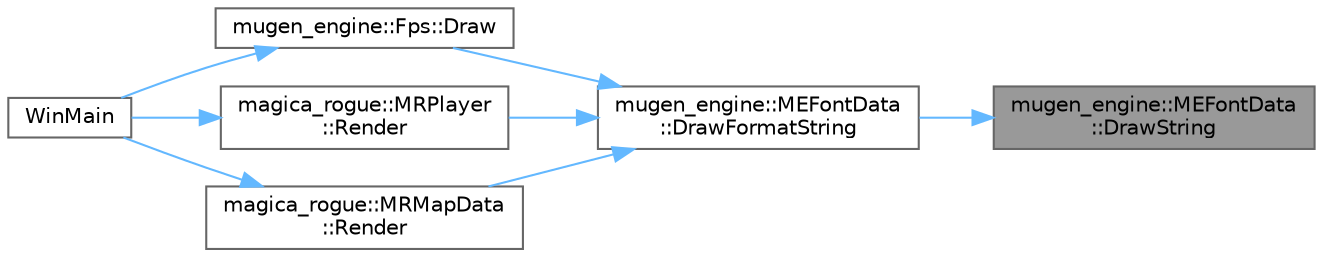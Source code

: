digraph "mugen_engine::MEFontData::DrawString"
{
 // LATEX_PDF_SIZE
  bgcolor="transparent";
  edge [fontname=Helvetica,fontsize=10,labelfontname=Helvetica,labelfontsize=10];
  node [fontname=Helvetica,fontsize=10,shape=box,height=0.2,width=0.4];
  rankdir="RL";
  Node1 [id="Node000001",label="mugen_engine::MEFontData\l::DrawString",height=0.2,width=0.4,color="gray40", fillcolor="grey60", style="filled", fontcolor="black",tooltip="文字列の描画を行う"];
  Node1 -> Node2 [id="edge8_Node000001_Node000002",dir="back",color="steelblue1",style="solid",tooltip=" "];
  Node2 [id="Node000002",label="mugen_engine::MEFontData\l::DrawFormatString",height=0.2,width=0.4,color="grey40", fillcolor="white", style="filled",URL="$classmugen__engine_1_1_m_e_font_data.html#a3e49e049ca203dce1c267cc2b9457288",tooltip="書式文字列を描画する"];
  Node2 -> Node3 [id="edge9_Node000002_Node000003",dir="back",color="steelblue1",style="solid",tooltip=" "];
  Node3 [id="Node000003",label="mugen_engine::Fps::Draw",height=0.2,width=0.4,color="grey40", fillcolor="white", style="filled",URL="$classmugen__engine_1_1_fps.html#a1b84a89d6400f52be54a522fc9e1d619",tooltip=" "];
  Node3 -> Node4 [id="edge10_Node000003_Node000004",dir="back",color="steelblue1",style="solid",tooltip=" "];
  Node4 [id="Node000004",label="WinMain",height=0.2,width=0.4,color="grey40", fillcolor="white", style="filled",URL="$main_8cpp.html#aa9f5bde5a38da1ef0ae63e9a5a567411",tooltip=" "];
  Node2 -> Node5 [id="edge11_Node000002_Node000005",dir="back",color="steelblue1",style="solid",tooltip=" "];
  Node5 [id="Node000005",label="magica_rogue::MRPlayer\l::Render",height=0.2,width=0.4,color="grey40", fillcolor="white", style="filled",URL="$classmagica__rogue_1_1_m_r_player.html#a703b50d4ad2cf05bc07c5041bc97907b",tooltip="描画"];
  Node5 -> Node4 [id="edge12_Node000005_Node000004",dir="back",color="steelblue1",style="solid",tooltip=" "];
  Node2 -> Node6 [id="edge13_Node000002_Node000006",dir="back",color="steelblue1",style="solid",tooltip=" "];
  Node6 [id="Node000006",label="magica_rogue::MRMapData\l::Render",height=0.2,width=0.4,color="grey40", fillcolor="white", style="filled",URL="$classmagica__rogue_1_1_m_r_map_data.html#a86373ee55328a0c15851632c17bb985a",tooltip="マップを描画"];
  Node6 -> Node4 [id="edge14_Node000006_Node000004",dir="back",color="steelblue1",style="solid",tooltip=" "];
}
